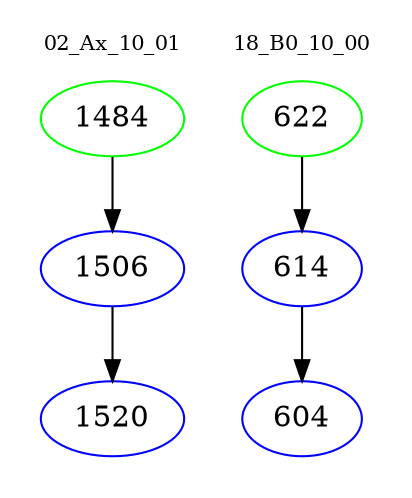 digraph{
subgraph cluster_0 {
color = white
label = "02_Ax_10_01";
fontsize=10;
T0_1484 [label="1484", color="green"]
T0_1484 -> T0_1506 [color="black"]
T0_1506 [label="1506", color="blue"]
T0_1506 -> T0_1520 [color="black"]
T0_1520 [label="1520", color="blue"]
}
subgraph cluster_1 {
color = white
label = "18_B0_10_00";
fontsize=10;
T1_622 [label="622", color="green"]
T1_622 -> T1_614 [color="black"]
T1_614 [label="614", color="blue"]
T1_614 -> T1_604 [color="black"]
T1_604 [label="604", color="blue"]
}
}
